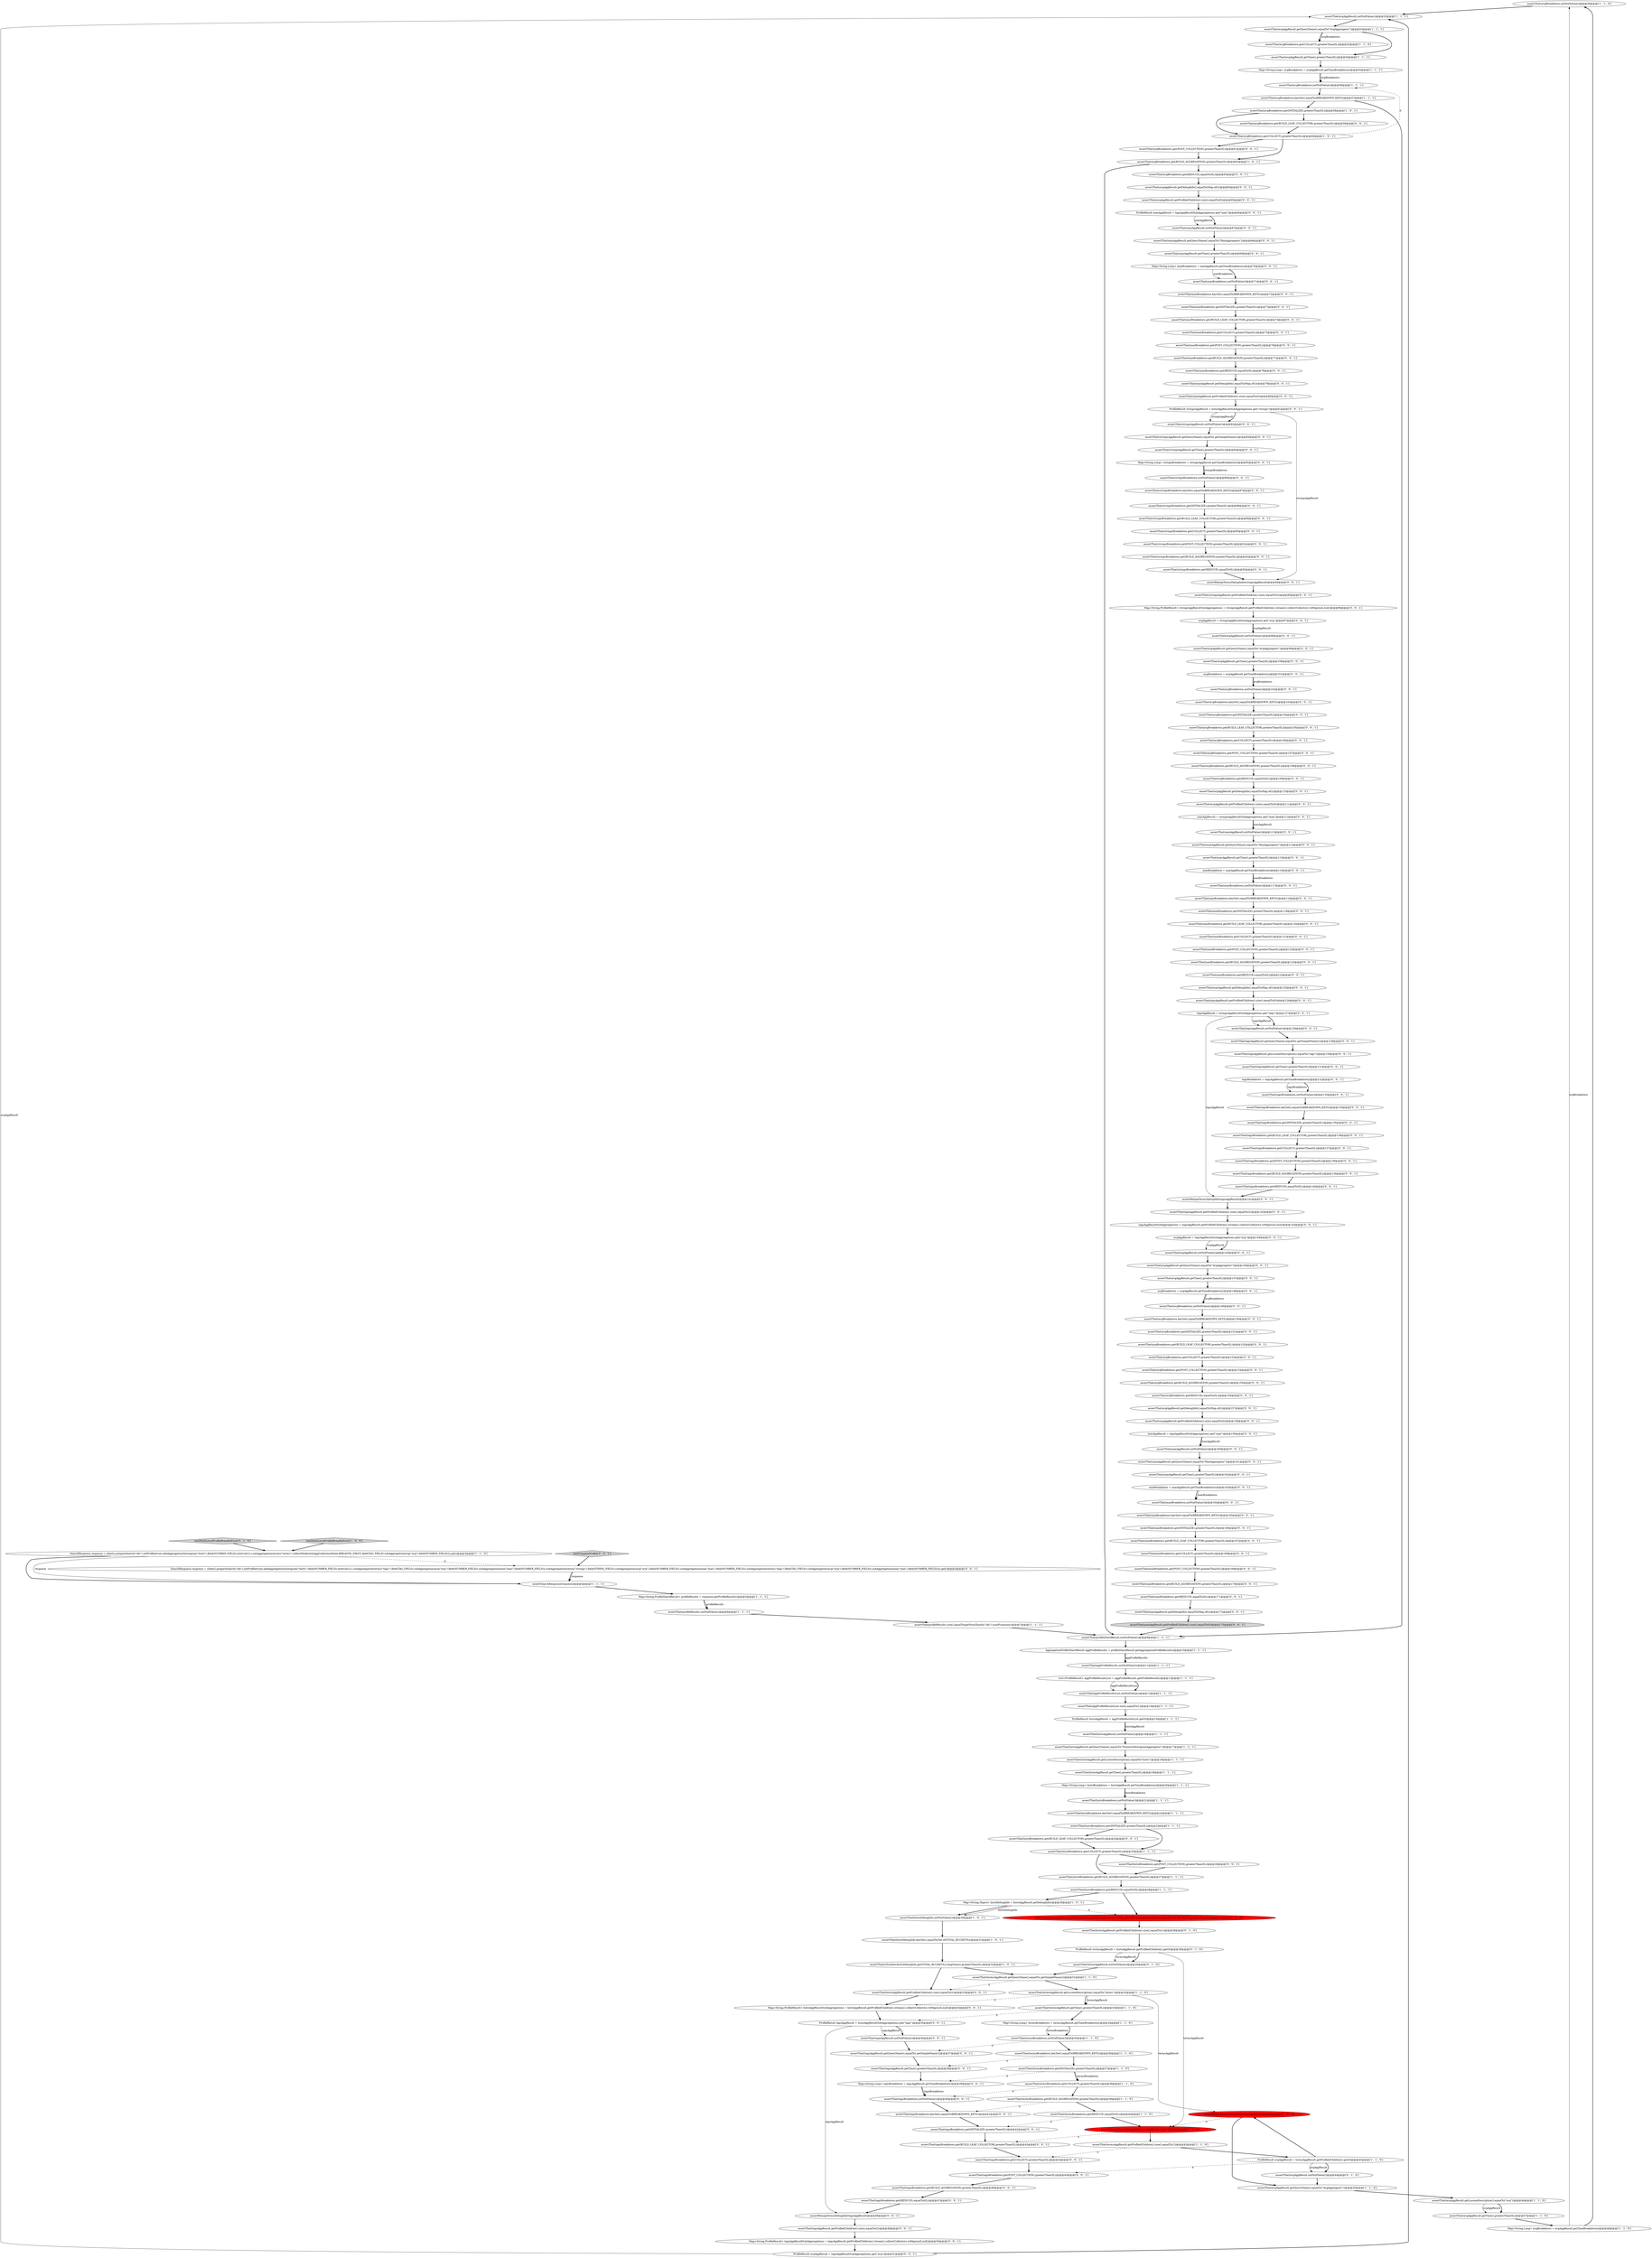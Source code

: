 digraph {
28 [style = filled, label = "assertThat(avgBreakdown,notNullValue())@@@49@@@['1', '1', '0']", fillcolor = white, shape = ellipse image = "AAA0AAABBB1BBB"];
101 [style = filled, label = "assertThat(avgAggResult.getDebugInfo(),equalTo(Map.of()))@@@110@@@['0', '0', '1']", fillcolor = white, shape = ellipse image = "AAA0AAABBB3BBB"];
35 [style = filled, label = "assertThat(histoBreakdown.keySet(),equalTo(BREAKDOWN_KEYS))@@@22@@@['1', '1', '1']", fillcolor = white, shape = ellipse image = "AAA0AAABBB1BBB"];
64 [style = filled, label = "assertThat(maxAggResult.getProfiledChildren().size(),equalTo(0))@@@80@@@['0', '0', '1']", fillcolor = white, shape = ellipse image = "AAA0AAABBB3BBB"];
170 [style = filled, label = "assertThat(maxAggResult,notNullValue())@@@67@@@['0', '0', '1']", fillcolor = white, shape = ellipse image = "AAA0AAABBB3BBB"];
22 [style = filled, label = "assertThat(profileResults.size(),equalTo(getNumShards(\"idx\").numPrimaries))@@@7@@@['1', '1', '1']", fillcolor = white, shape = ellipse image = "AAA0AAABBB1BBB"];
10 [style = filled, label = "assertThat(termsBreakdown.keySet(),equalTo(BREAKDOWN_KEYS))@@@36@@@['1', '1', '0']", fillcolor = white, shape = ellipse image = "AAA0AAABBB1BBB"];
66 [style = filled, label = "assertThat(tagsAggResult.getLuceneDescription(),equalTo(\"tags\"))@@@130@@@['0', '0', '1']", fillcolor = white, shape = ellipse image = "AAA0AAABBB3BBB"];
168 [style = filled, label = "assertThat(tagsBreakdown.get(BUILD_AGGREGATION),greaterThan(0L))@@@46@@@['0', '0', '1']", fillcolor = white, shape = ellipse image = "AAA0AAABBB3BBB"];
147 [style = filled, label = "assertThat(tagsAggResult,notNullValue())@@@128@@@['0', '0', '1']", fillcolor = white, shape = ellipse image = "AAA0AAABBB3BBB"];
13 [style = filled, label = "Map<String,Long> avgBreakdown = avgAggResult.getTimeBreakdown()@@@48@@@['1', '1', '0']", fillcolor = white, shape = ellipse image = "AAA0AAABBB1BBB"];
33 [style = filled, label = "assertThat(avgAggResult.getLuceneDescription(),equalTo(\"avg\"))@@@46@@@['1', '1', '0']", fillcolor = white, shape = ellipse image = "AAA0AAABBB1BBB"];
140 [style = filled, label = "assertThat(maxBreakdown.get(BUILD_LEAF_COLLECTOR),greaterThan(0L))@@@74@@@['0', '0', '1']", fillcolor = white, shape = ellipse image = "AAA0AAABBB3BBB"];
61 [style = filled, label = "assertThat(avgAggResult,notNullValue())@@@44@@@['0', '1', '0']", fillcolor = white, shape = ellipse image = "AAA0AAABBB2BBB"];
142 [style = filled, label = "assertThat(histoAggResult.getProfiledChildren().size(),equalTo(2))@@@33@@@['0', '0', '1']", fillcolor = white, shape = ellipse image = "AAA0AAABBB3BBB"];
198 [style = filled, label = "assertThat(maxBreakdown.get(INITIALIZE),greaterThan(0L))@@@73@@@['0', '0', '1']", fillcolor = white, shape = ellipse image = "AAA0AAABBB3BBB"];
15 [style = filled, label = "assertThat(histoAggResult.getQueryName(),equalTo(\"NumericHistogramAggregator\"))@@@17@@@['1', '1', '1']", fillcolor = white, shape = ellipse image = "AAA0AAABBB1BBB"];
21 [style = filled, label = "assertRemapTermsDebugInfo(termsAggResult)@@@44@@@['1', '0', '0']", fillcolor = red, shape = ellipse image = "AAA1AAABBB1BBB"];
171 [style = filled, label = "Map<String,Long> stringsBreakdown = stringsAggResult.getTimeBreakdown()@@@85@@@['0', '0', '1']", fillcolor = white, shape = ellipse image = "AAA0AAABBB3BBB"];
135 [style = filled, label = "assertThat(avgBreakdown.get(INITIALIZE),greaterThan(0L))@@@104@@@['0', '0', '1']", fillcolor = white, shape = ellipse image = "AAA0AAABBB3BBB"];
146 [style = filled, label = "assertThat(avgAggResult,notNullValue())@@@98@@@['0', '0', '1']", fillcolor = white, shape = ellipse image = "AAA0AAABBB3BBB"];
164 [style = filled, label = "Map<String,Long> tagsBreakdown = tagsAggResult.getTimeBreakdown()@@@39@@@['0', '0', '1']", fillcolor = white, shape = ellipse image = "AAA0AAABBB3BBB"];
1 [style = filled, label = "assertThat(((Number)histoDebugInfo.get(TOTAL_BUCKETS)).longValue(),greaterThan(0L))@@@32@@@['1', '0', '1']", fillcolor = white, shape = ellipse image = "AAA0AAABBB1BBB"];
53 [style = filled, label = "ProfileResult avgAggResult = termsAggResult.getProfiledChildren().get(0)@@@43@@@['1', '1', '0']", fillcolor = white, shape = ellipse image = "AAA0AAABBB1BBB"];
191 [style = filled, label = "assertThat(avgAggResult.getDebugInfo(),equalTo(Map.of()))@@@64@@@['0', '0', '1']", fillcolor = white, shape = ellipse image = "AAA0AAABBB3BBB"];
172 [style = filled, label = "assertThat(histoBreakdown.get(BUILD_LEAF_COLLECTOR),greaterThan(0L))@@@24@@@['0', '0', '1']", fillcolor = white, shape = ellipse image = "AAA0AAABBB3BBB"];
186 [style = filled, label = "assertThat(avgBreakdown.keySet(),equalTo(BREAKDOWN_KEYS))@@@150@@@['0', '0', '1']", fillcolor = white, shape = ellipse image = "AAA0AAABBB3BBB"];
136 [style = filled, label = "avgAggResult = tagsAggResultSubAggregations.get(\"avg\")@@@144@@@['0', '0', '1']", fillcolor = white, shape = ellipse image = "AAA0AAABBB3BBB"];
187 [style = filled, label = "assertThat(maxAggResult.getTime(),greaterThan(0L))@@@115@@@['0', '0', '1']", fillcolor = white, shape = ellipse image = "AAA0AAABBB3BBB"];
77 [style = filled, label = "assertThat(maxBreakdown.keySet(),equalTo(BREAKDOWN_KEYS))@@@118@@@['0', '0', '1']", fillcolor = white, shape = ellipse image = "AAA0AAABBB3BBB"];
58 [style = filled, label = "assertThat(termsAggResult,notNullValue())@@@30@@@['0', '1', '0']", fillcolor = white, shape = ellipse image = "AAA0AAABBB2BBB"];
40 [style = filled, label = "assertRemapTermsDebugInfo(termsAggResult,\"avg\")@@@41@@@['1', '1', '0']", fillcolor = red, shape = ellipse image = "AAA1AAABBB1BBB"];
74 [style = filled, label = "assertThat(tagsBreakdown.get(POST_COLLECTION),greaterThan(0L))@@@45@@@['0', '0', '1']", fillcolor = white, shape = ellipse image = "AAA0AAABBB3BBB"];
42 [style = filled, label = "assertThat(aggProfileResultsList.size(),equalTo(1))@@@14@@@['1', '1', '1']", fillcolor = white, shape = ellipse image = "AAA0AAABBB1BBB"];
87 [style = filled, label = "avgAggResult = stringsAggResultSubAggregations.get(\"avg\")@@@97@@@['0', '0', '1']", fillcolor = white, shape = ellipse image = "AAA0AAABBB3BBB"];
24 [style = filled, label = "assertSearchResponse(response)@@@4@@@['1', '1', '1']", fillcolor = white, shape = ellipse image = "AAA0AAABBB1BBB"];
99 [style = filled, label = "assertThat(maxAggResult.getTime(),greaterThan(0L))@@@69@@@['0', '0', '1']", fillcolor = white, shape = ellipse image = "AAA0AAABBB3BBB"];
49 [style = filled, label = "Map<String,Long> avgBreakdown = avgAggResult.getTimeBreakdown()@@@55@@@['1', '1', '1']", fillcolor = white, shape = ellipse image = "AAA0AAABBB1BBB"];
20 [style = filled, label = "assertThat(histoBreakdown.get(BUILD_AGGREGATION),greaterThan(0L))@@@27@@@['1', '1', '1']", fillcolor = white, shape = ellipse image = "AAA0AAABBB1BBB"];
70 [style = filled, label = "assertThat(maxBreakdown.get(POST_COLLECTION),greaterThan(0L))@@@122@@@['0', '0', '1']", fillcolor = white, shape = ellipse image = "AAA0AAABBB3BBB"];
117 [style = filled, label = "assertThat(maxBreakdown.get(BUILD_LEAF_COLLECTOR),greaterThan(0L))@@@120@@@['0', '0', '1']", fillcolor = white, shape = ellipse image = "AAA0AAABBB3BBB"];
196 [style = filled, label = "assertThat(avgBreakdown.keySet(),equalTo(BREAKDOWN_KEYS))@@@103@@@['0', '0', '1']", fillcolor = white, shape = ellipse image = "AAA0AAABBB3BBB"];
59 [style = filled, label = "ProfileResult termsAggResult = histoAggResult.getProfiledChildren().get(0)@@@29@@@['0', '1', '0']", fillcolor = white, shape = ellipse image = "AAA0AAABBB2BBB"];
114 [style = filled, label = "assertThat(avgAggResult.getProfiledChildren().size(),equalTo(0))@@@158@@@['0', '0', '1']", fillcolor = white, shape = ellipse image = "AAA0AAABBB3BBB"];
188 [style = filled, label = "assertThat(tagsAggResult.getProfiledChildren().size(),equalTo(2))@@@142@@@['0', '0', '1']", fillcolor = white, shape = ellipse image = "AAA0AAABBB3BBB"];
129 [style = filled, label = "assertThat(avgBreakdown.get(BUILD_AGGREGATION),greaterThan(0L))@@@155@@@['0', '0', '1']", fillcolor = white, shape = ellipse image = "AAA0AAABBB3BBB"];
60 [style = filled, label = "assertMap(histoAggResult.getDebugInfo(),matchesMap().entry(TOTAL_BUCKETS,greaterThan(0L)).entry(BUILT_BUCKETS,greaterThan(0)))@@@27@@@['0', '1', '0']", fillcolor = red, shape = ellipse image = "AAA1AAABBB2BBB"];
178 [style = filled, label = "assertThat(tagsBreakdown.get(INITIALIZE),greaterThan(0L))@@@42@@@['0', '0', '1']", fillcolor = white, shape = ellipse image = "AAA0AAABBB3BBB"];
4 [style = filled, label = "assertThat(avgBreakdown.keySet(),equalTo(BREAKDOWN_KEYS))@@@57@@@['1', '1', '1']", fillcolor = white, shape = ellipse image = "AAA0AAABBB1BBB"];
19 [style = filled, label = "assertThat(avgBreakdown.get(BUILD_AGGREGATION),greaterThan(0L))@@@62@@@['1', '0', '1']", fillcolor = white, shape = ellipse image = "AAA0AAABBB1BBB"];
97 [style = filled, label = "assertThat(tagsBreakdown,notNullValue())@@@40@@@['0', '0', '1']", fillcolor = white, shape = ellipse image = "AAA0AAABBB3BBB"];
98 [style = filled, label = "assertThat(maxBreakdown.keySet(),equalTo(BREAKDOWN_KEYS))@@@72@@@['0', '0', '1']", fillcolor = white, shape = ellipse image = "AAA0AAABBB3BBB"];
159 [style = filled, label = "Map<String,ProfileResult> tagsAggResultSubAggregations = tagsAggResult.getProfiledChildren().stream().collect(Collectors.toMap(null,null))@@@50@@@['0', '0', '1']", fillcolor = white, shape = ellipse image = "AAA0AAABBB3BBB"];
36 [style = filled, label = "assertThat(histoAggResult.getTime(),greaterThan(0L))@@@19@@@['1', '1', '1']", fillcolor = white, shape = ellipse image = "AAA0AAABBB1BBB"];
123 [style = filled, label = "assertThat(avgBreakdown.get(REDUCE),equalTo(0L))@@@63@@@['0', '0', '1']", fillcolor = white, shape = ellipse image = "AAA0AAABBB3BBB"];
197 [style = filled, label = "testComplexProfile['0', '0', '1']", fillcolor = lightgray, shape = diamond image = "AAA0AAABBB3BBB"];
169 [style = filled, label = "assertRemapTermsDebugInfo(tagsAggResult)@@@141@@@['0', '0', '1']", fillcolor = white, shape = ellipse image = "AAA0AAABBB3BBB"];
110 [style = filled, label = "Map<String,ProfileResult> stringsAggResultSubAggregations = stringsAggResult.getProfiledChildren().stream().collect(Collectors.toMap(null,null))@@@96@@@['0', '0', '1']", fillcolor = white, shape = ellipse image = "AAA0AAABBB3BBB"];
167 [style = filled, label = "assertThat(tagsBreakdown.get(POST_COLLECTION),greaterThan(0L))@@@138@@@['0', '0', '1']", fillcolor = white, shape = ellipse image = "AAA0AAABBB3BBB"];
153 [style = filled, label = "assertThat(maxAggResult,notNullValue())@@@113@@@['0', '0', '1']", fillcolor = white, shape = ellipse image = "AAA0AAABBB3BBB"];
124 [style = filled, label = "assertThat(avgAggResult,notNullValue())@@@145@@@['0', '0', '1']", fillcolor = white, shape = ellipse image = "AAA0AAABBB3BBB"];
161 [style = filled, label = "maxAggResult = tagsAggResultSubAggregations.get(\"max\")@@@159@@@['0', '0', '1']", fillcolor = white, shape = ellipse image = "AAA0AAABBB3BBB"];
145 [style = filled, label = "assertThat(stringsAggResult.getProfiledChildren().size(),equalTo(3))@@@95@@@['0', '0', '1']", fillcolor = white, shape = ellipse image = "AAA0AAABBB3BBB"];
192 [style = filled, label = "assertThat(tagsBreakdown.get(COLLECT),greaterThan(0L))@@@44@@@['0', '0', '1']", fillcolor = white, shape = ellipse image = "AAA0AAABBB3BBB"];
89 [style = filled, label = "assertThat(maxBreakdown.keySet(),equalTo(BREAKDOWN_KEYS))@@@165@@@['0', '0', '1']", fillcolor = white, shape = ellipse image = "AAA0AAABBB3BBB"];
85 [style = filled, label = "assertRemapTermsDebugInfo(tagsAggResult)@@@48@@@['0', '0', '1']", fillcolor = white, shape = ellipse image = "AAA0AAABBB3BBB"];
48 [style = filled, label = "assertThat(avgBreakdown.get(INITIALIZE),greaterThan(0L))@@@58@@@['1', '0', '1']", fillcolor = white, shape = ellipse image = "AAA0AAABBB1BBB"];
96 [style = filled, label = "tagsAggResultSubAggregations = tagsAggResult.getProfiledChildren().stream().collect(Collectors.toMap(null,null))@@@143@@@['0', '0', '1']", fillcolor = white, shape = ellipse image = "AAA0AAABBB3BBB"];
104 [style = filled, label = "assertThat(tagsAggResult.getTime(),greaterThan(0L))@@@131@@@['0', '0', '1']", fillcolor = white, shape = ellipse image = "AAA0AAABBB3BBB"];
120 [style = filled, label = "maxBreakdown = maxAggResult.getTimeBreakdown()@@@163@@@['0', '0', '1']", fillcolor = white, shape = ellipse image = "AAA0AAABBB3BBB"];
156 [style = filled, label = "assertThat(avgAggResult.getDebugInfo(),equalTo(Map.of()))@@@157@@@['0', '0', '1']", fillcolor = white, shape = ellipse image = "AAA0AAABBB3BBB"];
54 [style = filled, label = "assertThat(termsAggResult.getProfiledChildren().size(),equalTo(1))@@@42@@@['1', '1', '0']", fillcolor = white, shape = ellipse image = "AAA0AAABBB1BBB"];
148 [style = filled, label = "assertThat(maxBreakdown,notNullValue())@@@71@@@['0', '0', '1']", fillcolor = white, shape = ellipse image = "AAA0AAABBB3BBB"];
44 [style = filled, label = "ProfileResult histoAggResult = aggProfileResultsList.get(0)@@@15@@@['1', '1', '1']", fillcolor = white, shape = ellipse image = "AAA0AAABBB1BBB"];
39 [style = filled, label = "assertThat(avgBreakdown.get(COLLECT),greaterThan(0L))@@@60@@@['1', '0', '1']", fillcolor = white, shape = ellipse image = "AAA0AAABBB1BBB"];
31 [style = filled, label = "assertThat(histoBreakdown.get(COLLECT),greaterThan(0L))@@@25@@@['1', '1', '1']", fillcolor = white, shape = ellipse image = "AAA0AAABBB1BBB"];
7 [style = filled, label = "assertThat(histoAggResult.getLuceneDescription(),equalTo(\"histo\"))@@@18@@@['1', '1', '1']", fillcolor = white, shape = ellipse image = "AAA0AAABBB1BBB"];
14 [style = filled, label = "AggregationProfileShardResult aggProfileResults = profileShardResult.getAggregationProfileResults()@@@10@@@['1', '1', '1']", fillcolor = white, shape = ellipse image = "AAA0AAABBB1BBB"];
76 [style = filled, label = "SearchResponse response = client().prepareSearch(\"idx\").setProfile(true).addAggregation(histogram(\"histo\").field(NUMBER_FIELD).interval(1L).subAggregation(terms(\"tags\").field(TAG_FIELD).subAggregation(avg(\"avg\").field(NUMBER_FIELD)).subAggregation(max(\"max\").field(NUMBER_FIELD))).subAggregation(terms(\"strings\").field(STRING_FIELD).subAggregation(avg(\"avg\").field(NUMBER_FIELD)).subAggregation(max(\"max\").field(NUMBER_FIELD)).subAggregation(terms(\"tags\").field(TAG_FIELD).subAggregation(avg(\"avg\").field(NUMBER_FIELD)).subAggregation(max(\"max\").field(NUMBER_FIELD))))).get()@@@3@@@['0', '0', '1']", fillcolor = white, shape = ellipse image = "AAA0AAABBB3BBB"];
9 [style = filled, label = "assertThat(histoBreakdown.get(REDUCE),equalTo(0L))@@@28@@@['1', '1', '1']", fillcolor = white, shape = ellipse image = "AAA0AAABBB1BBB"];
181 [style = filled, label = "assertThat(maxAggResult.getDebugInfo(),equalTo(Map.of()))@@@125@@@['0', '0', '1']", fillcolor = white, shape = ellipse image = "AAA0AAABBB3BBB"];
160 [style = filled, label = "assertThat(avgAggResult.getQueryName(),equalTo(\"AvgAggregator\"))@@@99@@@['0', '0', '1']", fillcolor = white, shape = ellipse image = "AAA0AAABBB3BBB"];
112 [style = filled, label = "assertThat(tagsBreakdown.get(BUILD_AGGREGATION),greaterThan(0L))@@@139@@@['0', '0', '1']", fillcolor = white, shape = ellipse image = "AAA0AAABBB3BBB"];
130 [style = filled, label = "assertThat(maxBreakdown.get(POST_COLLECTION),greaterThan(0L))@@@169@@@['0', '0', '1']", fillcolor = white, shape = ellipse image = "AAA0AAABBB3BBB"];
100 [style = filled, label = "assertThat(avgBreakdown.get(BUILD_LEAF_COLLECTOR),greaterThan(0L))@@@59@@@['0', '0', '1']", fillcolor = white, shape = ellipse image = "AAA0AAABBB3BBB"];
122 [style = filled, label = "assertThat(maxAggResult.getProfiledChildren().size(),equalTo(0))@@@173@@@['0', '0', '1']", fillcolor = lightgray, shape = ellipse image = "AAA0AAABBB3BBB"];
183 [style = filled, label = "assertThat(avgAggResult.getProfiledChildren().size(),equalTo(0))@@@65@@@['0', '0', '1']", fillcolor = white, shape = ellipse image = "AAA0AAABBB3BBB"];
2 [style = filled, label = "assertThat(termsAggResult.getTime(),greaterThan(0L))@@@33@@@['1', '1', '0']", fillcolor = white, shape = ellipse image = "AAA0AAABBB1BBB"];
46 [style = filled, label = "assertThat(termsBreakdown.get(COLLECT),greaterThan(0L))@@@38@@@['1', '1', '0']", fillcolor = white, shape = ellipse image = "AAA0AAABBB1BBB"];
69 [style = filled, label = "assertThat(stringsBreakdown.keySet(),equalTo(BREAKDOWN_KEYS))@@@87@@@['0', '0', '1']", fillcolor = white, shape = ellipse image = "AAA0AAABBB3BBB"];
17 [style = filled, label = "assertThat(termsAggResult.getLuceneDescription(),equalTo(\"terms\"))@@@32@@@['1', '1', '0']", fillcolor = white, shape = ellipse image = "AAA0AAABBB1BBB"];
141 [style = filled, label = "assertThat(avgAggResult.getProfiledChildren().size(),equalTo(0))@@@111@@@['0', '0', '1']", fillcolor = white, shape = ellipse image = "AAA0AAABBB3BBB"];
37 [style = filled, label = "assertThat(aggProfileResultsList,notNullValue())@@@13@@@['1', '1', '1']", fillcolor = white, shape = ellipse image = "AAA0AAABBB1BBB"];
50 [style = filled, label = "assertThat(termsBreakdown.get(BUILD_AGGREGATION),greaterThan(0L))@@@39@@@['1', '1', '0']", fillcolor = white, shape = ellipse image = "AAA0AAABBB1BBB"];
166 [style = filled, label = "assertThat(avgBreakdown.get(REDUCE),equalTo(0L))@@@109@@@['0', '0', '1']", fillcolor = white, shape = ellipse image = "AAA0AAABBB3BBB"];
45 [style = filled, label = "SearchResponse response = client().prepareSearch(\"idx\").setProfile(true).addAggregation(histogram(\"histo\").field(NUMBER_FIELD).interval(1L).subAggregation(terms(\"terms\").collectMode(SubAggCollectionMode.BREADTH_FIRST).field(TAG_FIELD).subAggregation(avg(\"avg\").field(NUMBER_FIELD)))).get()@@@3@@@['1', '1', '0']", fillcolor = white, shape = ellipse image = "AAA0AAABBB1BBB"];
113 [style = filled, label = "assertThat(avgBreakdown.get(BUILD_AGGREGATION),greaterThan(0L))@@@108@@@['0', '0', '1']", fillcolor = white, shape = ellipse image = "AAA0AAABBB3BBB"];
185 [style = filled, label = "ProfileResult stringsAggResult = histoAggResultSubAggregations.get(\"strings\")@@@81@@@['0', '0', '1']", fillcolor = white, shape = ellipse image = "AAA0AAABBB3BBB"];
127 [style = filled, label = "assertThat(maxBreakdown.get(INITIALIZE),greaterThan(0L))@@@166@@@['0', '0', '1']", fillcolor = white, shape = ellipse image = "AAA0AAABBB3BBB"];
25 [style = filled, label = "assertThat(avgBreakdown.get(COLLECT),greaterThan(0L))@@@52@@@['1', '1', '0']", fillcolor = white, shape = ellipse image = "AAA0AAABBB1BBB"];
111 [style = filled, label = "assertThat(maxAggResult.getQueryName(),equalTo(\"MaxAggregator\"))@@@68@@@['0', '0', '1']", fillcolor = white, shape = ellipse image = "AAA0AAABBB3BBB"];
149 [style = filled, label = "assertThat(avgBreakdown.get(INITIALIZE),greaterThan(0L))@@@151@@@['0', '0', '1']", fillcolor = white, shape = ellipse image = "AAA0AAABBB3BBB"];
47 [style = filled, label = "assertThat(avgAggResult.getQueryName(),equalTo(\"AvgAggregator\"))@@@45@@@['1', '1', '0']", fillcolor = white, shape = ellipse image = "AAA0AAABBB1BBB"];
78 [style = filled, label = "assertThat(tagsBreakdown.get(COLLECT),greaterThan(0L))@@@137@@@['0', '0', '1']", fillcolor = white, shape = ellipse image = "AAA0AAABBB3BBB"];
26 [style = filled, label = "Map<String,Long> termsBreakdown = termsAggResult.getTimeBreakdown()@@@34@@@['1', '1', '0']", fillcolor = white, shape = ellipse image = "AAA0AAABBB1BBB"];
55 [style = filled, label = "Map<String,ProfileShardResult> profileResults = response.getProfileResults()@@@5@@@['1', '1', '1']", fillcolor = white, shape = ellipse image = "AAA0AAABBB1BBB"];
51 [style = filled, label = "List<ProfileResult> aggProfileResultsList = aggProfileResults.getProfileResults()@@@12@@@['1', '1', '1']", fillcolor = white, shape = ellipse image = "AAA0AAABBB1BBB"];
158 [style = filled, label = "assertThat(maxBreakdown,notNullValue())@@@164@@@['0', '0', '1']", fillcolor = white, shape = ellipse image = "AAA0AAABBB3BBB"];
177 [style = filled, label = "assertThat(stringsBreakdown.get(BUILD_AGGREGATION),greaterThan(0L))@@@92@@@['0', '0', '1']", fillcolor = white, shape = ellipse image = "AAA0AAABBB3BBB"];
73 [style = filled, label = "assertThat(maxAggResult.getDebugInfo(),equalTo(Map.of()))@@@79@@@['0', '0', '1']", fillcolor = white, shape = ellipse image = "AAA0AAABBB3BBB"];
38 [style = filled, label = "assertThat(avgAggResult,notNullValue())@@@52@@@['1', '1', '1']", fillcolor = white, shape = ellipse image = "AAA0AAABBB1BBB"];
190 [style = filled, label = "assertThat(avgBreakdown.get(POST_COLLECTION),greaterThan(0L))@@@61@@@['0', '0', '1']", fillcolor = white, shape = ellipse image = "AAA0AAABBB3BBB"];
8 [style = filled, label = "testMultiLevelProfileBreadthFirst['1', '0', '0']", fillcolor = lightgray, shape = diamond image = "AAA0AAABBB1BBB"];
102 [style = filled, label = "assertThat(stringsAggResult.getTime(),greaterThan(0L))@@@84@@@['0', '0', '1']", fillcolor = white, shape = ellipse image = "AAA0AAABBB3BBB"];
90 [style = filled, label = "assertThat(tagsBreakdown.get(REDUCE),equalTo(0L))@@@140@@@['0', '0', '1']", fillcolor = white, shape = ellipse image = "AAA0AAABBB3BBB"];
116 [style = filled, label = "assertThat(histoBreakdown.get(POST_COLLECTION),greaterThan(0L))@@@26@@@['0', '0', '1']", fillcolor = white, shape = ellipse image = "AAA0AAABBB3BBB"];
105 [style = filled, label = "assertThat(tagsBreakdown.keySet(),equalTo(BREAKDOWN_KEYS))@@@134@@@['0', '0', '1']", fillcolor = white, shape = ellipse image = "AAA0AAABBB3BBB"];
57 [style = filled, label = "testMultiLevelProfileBreadthFirst['0', '1', '0']", fillcolor = lightgray, shape = diamond image = "AAA0AAABBB2BBB"];
173 [style = filled, label = "assertThat(tagsBreakdown,notNullValue())@@@133@@@['0', '0', '1']", fillcolor = white, shape = ellipse image = "AAA0AAABBB3BBB"];
180 [style = filled, label = "assertThat(tagsAggResult.getQueryName(),equalTo(.getSimpleName()))@@@37@@@['0', '0', '1']", fillcolor = white, shape = ellipse image = "AAA0AAABBB3BBB"];
143 [style = filled, label = "assertThat(stringsBreakdown.get(INITIALIZE),greaterThan(0L))@@@88@@@['0', '0', '1']", fillcolor = white, shape = ellipse image = "AAA0AAABBB3BBB"];
108 [style = filled, label = "assertThat(avgBreakdown.get(POST_COLLECTION),greaterThan(0L))@@@154@@@['0', '0', '1']", fillcolor = white, shape = ellipse image = "AAA0AAABBB3BBB"];
126 [style = filled, label = "ProfileResult tagsAggResult = histoAggResultSubAggregations.get(\"tags\")@@@35@@@['0', '0', '1']", fillcolor = white, shape = ellipse image = "AAA0AAABBB3BBB"];
163 [style = filled, label = "assertThat(tagsAggResult.getProfiledChildren().size(),equalTo(2))@@@49@@@['0', '0', '1']", fillcolor = white, shape = ellipse image = "AAA0AAABBB3BBB"];
155 [style = filled, label = "maxAggResult = stringsAggResultSubAggregations.get(\"max\")@@@112@@@['0', '0', '1']", fillcolor = white, shape = ellipse image = "AAA0AAABBB3BBB"];
93 [style = filled, label = "assertThat(stringsBreakdown.get(REDUCE),equalTo(0L))@@@93@@@['0', '0', '1']", fillcolor = white, shape = ellipse image = "AAA0AAABBB3BBB"];
5 [style = filled, label = "assertThat(avgAggResult.getTime(),greaterThan(0L))@@@47@@@['1', '1', '0']", fillcolor = white, shape = ellipse image = "AAA0AAABBB1BBB"];
133 [style = filled, label = "assertThat(tagsBreakdown.get(BUILD_LEAF_COLLECTOR),greaterThan(0L))@@@136@@@['0', '0', '1']", fillcolor = white, shape = ellipse image = "AAA0AAABBB3BBB"];
150 [style = filled, label = "assertThat(tagsBreakdown.keySet(),equalTo(BREAKDOWN_KEYS))@@@41@@@['0', '0', '1']", fillcolor = white, shape = ellipse image = "AAA0AAABBB3BBB"];
68 [style = filled, label = "assertThat(avgBreakdown.get(REDUCE),equalTo(0L))@@@156@@@['0', '0', '1']", fillcolor = white, shape = ellipse image = "AAA0AAABBB3BBB"];
137 [style = filled, label = "assertThat(maxBreakdown.get(POST_COLLECTION),greaterThan(0L))@@@76@@@['0', '0', '1']", fillcolor = white, shape = ellipse image = "AAA0AAABBB3BBB"];
27 [style = filled, label = "assertThat(histoBreakdown,notNullValue())@@@21@@@['1', '1', '1']", fillcolor = white, shape = ellipse image = "AAA0AAABBB1BBB"];
23 [style = filled, label = "assertThat(termsBreakdown.get(INITIALIZE),greaterThan(0L))@@@37@@@['1', '1', '0']", fillcolor = white, shape = ellipse image = "AAA0AAABBB1BBB"];
176 [style = filled, label = "assertThat(tagsAggResult.getTime(),greaterThan(0L))@@@38@@@['0', '0', '1']", fillcolor = white, shape = ellipse image = "AAA0AAABBB3BBB"];
138 [style = filled, label = "assertThat(maxBreakdown.get(BUILD_AGGREGATION),greaterThan(0L))@@@77@@@['0', '0', '1']", fillcolor = white, shape = ellipse image = "AAA0AAABBB3BBB"];
65 [style = filled, label = "assertThat(avgBreakdown.get(POST_COLLECTION),greaterThan(0L))@@@107@@@['0', '0', '1']", fillcolor = white, shape = ellipse image = "AAA0AAABBB3BBB"];
193 [style = filled, label = "assertThat(maxBreakdown.get(COLLECT),greaterThan(0L))@@@75@@@['0', '0', '1']", fillcolor = white, shape = ellipse image = "AAA0AAABBB3BBB"];
6 [style = filled, label = "assertThat(avgAggResult.getTime(),greaterThan(0L))@@@54@@@['1', '1', '1']", fillcolor = white, shape = ellipse image = "AAA0AAABBB1BBB"];
75 [style = filled, label = "assertThat(maxAggResult.getDebugInfo(),equalTo(Map.of()))@@@172@@@['0', '0', '1']", fillcolor = white, shape = ellipse image = "AAA0AAABBB3BBB"];
103 [style = filled, label = "assertThat(avgBreakdown.get(COLLECT),greaterThan(0L))@@@106@@@['0', '0', '1']", fillcolor = white, shape = ellipse image = "AAA0AAABBB3BBB"];
3 [style = filled, label = "assertThat(aggProfileResults,notNullValue())@@@11@@@['1', '1', '1']", fillcolor = white, shape = ellipse image = "AAA0AAABBB1BBB"];
152 [style = filled, label = "assertThat(maxBreakdown.get(COLLECT),greaterThan(0L))@@@168@@@['0', '0', '1']", fillcolor = white, shape = ellipse image = "AAA0AAABBB3BBB"];
182 [style = filled, label = "assertThat(stringsAggResult.getQueryName(),equalTo(.getSimpleName()))@@@83@@@['0', '0', '1']", fillcolor = white, shape = ellipse image = "AAA0AAABBB3BBB"];
91 [style = filled, label = "assertThat(tagsAggResult,notNullValue())@@@36@@@['0', '0', '1']", fillcolor = white, shape = ellipse image = "AAA0AAABBB3BBB"];
194 [style = filled, label = "assertThat(tagsAggResult.getQueryName(),equalTo(.getSimpleName()))@@@129@@@['0', '0', '1']", fillcolor = white, shape = ellipse image = "AAA0AAABBB3BBB"];
34 [style = filled, label = "assertThat(histoAggResult,notNullValue())@@@16@@@['1', '1', '1']", fillcolor = white, shape = ellipse image = "AAA0AAABBB1BBB"];
151 [style = filled, label = "assertThat(maxBreakdown,notNullValue())@@@117@@@['0', '0', '1']", fillcolor = white, shape = ellipse image = "AAA0AAABBB3BBB"];
52 [style = filled, label = "assertThat(histoBreakdown.get(INITIALIZE),greaterThan(0L))@@@23@@@['1', '1', '1']", fillcolor = white, shape = ellipse image = "AAA0AAABBB1BBB"];
79 [style = filled, label = "assertThat(avgAggResult.getTime(),greaterThan(0L))@@@147@@@['0', '0', '1']", fillcolor = white, shape = ellipse image = "AAA0AAABBB3BBB"];
131 [style = filled, label = "assertThat(tagsBreakdown.get(REDUCE),equalTo(0L))@@@47@@@['0', '0', '1']", fillcolor = white, shape = ellipse image = "AAA0AAABBB3BBB"];
30 [style = filled, label = "assertThat(profileResults,notNullValue())@@@6@@@['1', '1', '1']", fillcolor = white, shape = ellipse image = "AAA0AAABBB1BBB"];
62 [style = filled, label = "assertThat(histoAggResult.getProfiledChildren().size(),equalTo(1))@@@28@@@['0', '1', '0']", fillcolor = white, shape = ellipse image = "AAA0AAABBB2BBB"];
128 [style = filled, label = "assertThat(avgBreakdown,notNullValue())@@@102@@@['0', '0', '1']", fillcolor = white, shape = ellipse image = "AAA0AAABBB3BBB"];
165 [style = filled, label = "avgBreakdown = avgAggResult.getTimeBreakdown()@@@101@@@['0', '0', '1']", fillcolor = white, shape = ellipse image = "AAA0AAABBB3BBB"];
118 [style = filled, label = "assertThat(maxBreakdown.get(COLLECT),greaterThan(0L))@@@121@@@['0', '0', '1']", fillcolor = white, shape = ellipse image = "AAA0AAABBB3BBB"];
109 [style = filled, label = "assertThat(maxBreakdown.get(REDUCE),equalTo(0L))@@@78@@@['0', '0', '1']", fillcolor = white, shape = ellipse image = "AAA0AAABBB3BBB"];
157 [style = filled, label = "assertThat(maxAggResult.getQueryName(),equalTo(\"MaxAggregator\"))@@@161@@@['0', '0', '1']", fillcolor = white, shape = ellipse image = "AAA0AAABBB3BBB"];
86 [style = filled, label = "assertThat(maxBreakdown.get(REDUCE),equalTo(0L))@@@171@@@['0', '0', '1']", fillcolor = white, shape = ellipse image = "AAA0AAABBB3BBB"];
106 [style = filled, label = "assertThat(stringsBreakdown,notNullValue())@@@86@@@['0', '0', '1']", fillcolor = white, shape = ellipse image = "AAA0AAABBB3BBB"];
41 [style = filled, label = "assertThat(profileShardResult,notNullValue())@@@9@@@['1', '1', '1']", fillcolor = white, shape = ellipse image = "AAA0AAABBB1BBB"];
16 [style = filled, label = "Map<String,Object> histoDebugInfo = histoAggResult.getDebugInfo()@@@29@@@['1', '0', '1']", fillcolor = white, shape = ellipse image = "AAA0AAABBB1BBB"];
67 [style = filled, label = "assertThat(maxBreakdown.get(BUILD_AGGREGATION),greaterThan(0L))@@@170@@@['0', '0', '1']", fillcolor = white, shape = ellipse image = "AAA0AAABBB3BBB"];
71 [style = filled, label = "assertRemapTermsDebugInfo(stringsAggResult)@@@94@@@['0', '0', '1']", fillcolor = white, shape = ellipse image = "AAA0AAABBB3BBB"];
88 [style = filled, label = "assertThat(avgAggResult.getTime(),greaterThan(0L))@@@100@@@['0', '0', '1']", fillcolor = white, shape = ellipse image = "AAA0AAABBB3BBB"];
144 [style = filled, label = "assertThat(stringsBreakdown.get(COLLECT),greaterThan(0L))@@@90@@@['0', '0', '1']", fillcolor = white, shape = ellipse image = "AAA0AAABBB3BBB"];
32 [style = filled, label = "assertThat(histoDebugInfo,notNullValue())@@@30@@@['1', '0', '1']", fillcolor = white, shape = ellipse image = "AAA0AAABBB1BBB"];
175 [style = filled, label = "assertThat(stringsBreakdown.get(BUILD_LEAF_COLLECTOR),greaterThan(0L))@@@89@@@['0', '0', '1']", fillcolor = white, shape = ellipse image = "AAA0AAABBB3BBB"];
63 [style = filled, label = "tagsBreakdown = tagsAggResult.getTimeBreakdown()@@@132@@@['0', '0', '1']", fillcolor = white, shape = ellipse image = "AAA0AAABBB3BBB"];
81 [style = filled, label = "assertThat(tagsBreakdown.get(INITIALIZE),greaterThan(0L))@@@135@@@['0', '0', '1']", fillcolor = white, shape = ellipse image = "AAA0AAABBB3BBB"];
84 [style = filled, label = "assertThat(avgBreakdown.get(BUILD_LEAF_COLLECTOR),greaterThan(0L))@@@105@@@['0', '0', '1']", fillcolor = white, shape = ellipse image = "AAA0AAABBB3BBB"];
92 [style = filled, label = "maxBreakdown = maxAggResult.getTimeBreakdown()@@@116@@@['0', '0', '1']", fillcolor = white, shape = ellipse image = "AAA0AAABBB3BBB"];
94 [style = filled, label = "ProfileResult avgAggResult = tagsAggResultSubAggregations.get(\"avg\")@@@51@@@['0', '0', '1']", fillcolor = white, shape = ellipse image = "AAA0AAABBB3BBB"];
154 [style = filled, label = "assertThat(avgBreakdown.get(BUILD_LEAF_COLLECTOR),greaterThan(0L))@@@152@@@['0', '0', '1']", fillcolor = white, shape = ellipse image = "AAA0AAABBB3BBB"];
195 [style = filled, label = "assertThat(maxBreakdown.get(REDUCE),equalTo(0L))@@@124@@@['0', '0', '1']", fillcolor = white, shape = ellipse image = "AAA0AAABBB3BBB"];
80 [style = filled, label = "Map<String,ProfileResult> histoAggResultSubAggregations = histoAggResult.getProfiledChildren().stream().collect(Collectors.toMap(null,null))@@@34@@@['0', '0', '1']", fillcolor = white, shape = ellipse image = "AAA0AAABBB3BBB"];
115 [style = filled, label = "assertThat(maxBreakdown.get(BUILD_AGGREGATION),greaterThan(0L))@@@123@@@['0', '0', '1']", fillcolor = white, shape = ellipse image = "AAA0AAABBB3BBB"];
162 [style = filled, label = "assertThat(maxBreakdown.get(INITIALIZE),greaterThan(0L))@@@119@@@['0', '0', '1']", fillcolor = white, shape = ellipse image = "AAA0AAABBB3BBB"];
0 [style = filled, label = "assertThat(histoDebugInfo.keySet(),equalTo(Set.of(TOTAL_BUCKETS)))@@@31@@@['1', '0', '1']", fillcolor = white, shape = ellipse image = "AAA0AAABBB1BBB"];
82 [style = filled, label = "ProfileResult maxAggResult = tagsAggResultSubAggregations.get(\"max\")@@@66@@@['0', '0', '1']", fillcolor = white, shape = ellipse image = "AAA0AAABBB3BBB"];
107 [style = filled, label = "assertThat(avgAggResult.getQueryName(),equalTo(\"AvgAggregator\"))@@@146@@@['0', '0', '1']", fillcolor = white, shape = ellipse image = "AAA0AAABBB3BBB"];
12 [style = filled, label = "assertThat(avgBreakdown,notNullValue())@@@56@@@['1', '1', '1']", fillcolor = white, shape = ellipse image = "AAA0AAABBB1BBB"];
11 [style = filled, label = "assertThat(termsAggResult.getQueryName(),equalTo(.getSimpleName()))@@@31@@@['1', '1', '0']", fillcolor = white, shape = ellipse image = "AAA0AAABBB1BBB"];
174 [style = filled, label = "assertThat(maxAggResult,notNullValue())@@@160@@@['0', '0', '1']", fillcolor = white, shape = ellipse image = "AAA0AAABBB3BBB"];
95 [style = filled, label = "assertThat(maxAggResult.getQueryName(),equalTo(\"MaxAggregator\"))@@@114@@@['0', '0', '1']", fillcolor = white, shape = ellipse image = "AAA0AAABBB3BBB"];
179 [style = filled, label = "Map<String,Long> maxBreakdown = maxAggResult.getTimeBreakdown()@@@70@@@['0', '0', '1']", fillcolor = white, shape = ellipse image = "AAA0AAABBB3BBB"];
119 [style = filled, label = "assertThat(stringsBreakdown.get(POST_COLLECTION),greaterThan(0L))@@@91@@@['0', '0', '1']", fillcolor = white, shape = ellipse image = "AAA0AAABBB3BBB"];
132 [style = filled, label = "assertThat(stringsAggResult,notNullValue())@@@82@@@['0', '0', '1']", fillcolor = white, shape = ellipse image = "AAA0AAABBB3BBB"];
83 [style = filled, label = "assertThat(maxBreakdown.get(BUILD_LEAF_COLLECTOR),greaterThan(0L))@@@167@@@['0', '0', '1']", fillcolor = white, shape = ellipse image = "AAA0AAABBB3BBB"];
121 [style = filled, label = "assertThat(maxAggResult.getProfiledChildren().size(),equalTo(0))@@@126@@@['0', '0', '1']", fillcolor = white, shape = ellipse image = "AAA0AAABBB3BBB"];
29 [style = filled, label = "Map<String,Long> histoBreakdown = histoAggResult.getTimeBreakdown()@@@20@@@['1', '1', '1']", fillcolor = white, shape = ellipse image = "AAA0AAABBB1BBB"];
43 [style = filled, label = "assertThat(termsBreakdown.get(REDUCE),equalTo(0L))@@@40@@@['1', '1', '0']", fillcolor = white, shape = ellipse image = "AAA0AAABBB1BBB"];
56 [style = filled, label = "assertThat(termsBreakdown,notNullValue())@@@35@@@['1', '1', '0']", fillcolor = white, shape = ellipse image = "AAA0AAABBB1BBB"];
184 [style = filled, label = "assertThat(avgBreakdown.get(COLLECT),greaterThan(0L))@@@153@@@['0', '0', '1']", fillcolor = white, shape = ellipse image = "AAA0AAABBB3BBB"];
125 [style = filled, label = "assertThat(avgBreakdown,notNullValue())@@@149@@@['0', '0', '1']", fillcolor = white, shape = ellipse image = "AAA0AAABBB3BBB"];
189 [style = filled, label = "assertThat(maxAggResult.getTime(),greaterThan(0L))@@@162@@@['0', '0', '1']", fillcolor = white, shape = ellipse image = "AAA0AAABBB3BBB"];
139 [style = filled, label = "tagsAggResult = stringsAggResultSubAggregations.get(\"tags\")@@@127@@@['0', '0', '1']", fillcolor = white, shape = ellipse image = "AAA0AAABBB3BBB"];
134 [style = filled, label = "avgBreakdown = avgAggResult.getTimeBreakdown()@@@148@@@['0', '0', '1']", fillcolor = white, shape = ellipse image = "AAA0AAABBB3BBB"];
18 [style = filled, label = "assertThat(avgAggResult.getQueryName(),equalTo(\"AvgAggregator\"))@@@53@@@['1', '1', '1']", fillcolor = white, shape = ellipse image = "AAA0AAABBB1BBB"];
72 [style = filled, label = "assertThat(tagsBreakdown.get(BUILD_LEAF_COLLECTOR),greaterThan(0L))@@@43@@@['0', '0', '1']", fillcolor = white, shape = ellipse image = "AAA0AAABBB3BBB"];
67->86 [style = bold, label=""];
14->3 [style = bold, label=""];
126->91 [style = solid, label="tagsAggResult"];
143->175 [style = bold, label=""];
39->19 [style = bold, label=""];
185->132 [style = solid, label="stringsAggResult"];
14->3 [style = solid, label="aggProfileResults"];
2->26 [style = bold, label=""];
69->143 [style = bold, label=""];
11->142 [style = dashed, label="0"];
96->136 [style = bold, label=""];
46->97 [style = dashed, label="0"];
192->74 [style = bold, label=""];
20->9 [style = bold, label=""];
198->140 [style = bold, label=""];
36->29 [style = bold, label=""];
53->21 [style = bold, label=""];
32->0 [style = bold, label=""];
161->174 [style = solid, label="maxAggResult"];
28->38 [style = bold, label=""];
153->95 [style = bold, label=""];
162->117 [style = bold, label=""];
176->164 [style = bold, label=""];
34->15 [style = bold, label=""];
90->169 [style = bold, label=""];
86->75 [style = bold, label=""];
51->37 [style = solid, label="aggProfileResultsList"];
105->81 [style = bold, label=""];
109->73 [style = bold, label=""];
9->60 [style = bold, label=""];
59->58 [style = bold, label=""];
25->6 [style = bold, label=""];
47->33 [style = bold, label=""];
84->103 [style = bold, label=""];
173->105 [style = bold, label=""];
26->56 [style = bold, label=""];
45->24 [style = bold, label=""];
9->16 [style = bold, label=""];
48->39 [style = bold, label=""];
114->161 [style = bold, label=""];
151->77 [style = bold, label=""];
127->83 [style = bold, label=""];
126->85 [style = solid, label="tagsAggResult"];
155->153 [style = solid, label="maxAggResult"];
43->40 [style = bold, label=""];
188->96 [style = bold, label=""];
108->129 [style = bold, label=""];
17->80 [style = dashed, label="0"];
26->56 [style = solid, label="termsBreakdown"];
164->97 [style = solid, label="tagsBreakdown"];
42->44 [style = bold, label=""];
79->134 [style = bold, label=""];
75->122 [style = bold, label=""];
184->108 [style = bold, label=""];
59->40 [style = solid, label="termsAggResult"];
39->190 [style = bold, label=""];
17->21 [style = solid, label="termsAggResult"];
134->125 [style = solid, label="avgBreakdown"];
59->58 [style = solid, label="termsAggResult"];
156->114 [style = bold, label=""];
95->187 [style = bold, label=""];
157->189 [style = bold, label=""];
77->162 [style = bold, label=""];
45->24 [style = solid, label="response"];
197->76 [style = bold, label=""];
54->53 [style = bold, label=""];
87->146 [style = solid, label="avgAggResult"];
107->79 [style = bold, label=""];
48->100 [style = bold, label=""];
46->50 [style = bold, label=""];
31->20 [style = bold, label=""];
10->176 [style = dashed, label="0"];
185->132 [style = bold, label=""];
193->137 [style = bold, label=""];
191->183 [style = bold, label=""];
50->150 [style = dashed, label="0"];
131->85 [style = bold, label=""];
58->11 [style = bold, label=""];
98->198 [style = bold, label=""];
120->158 [style = solid, label="maxBreakdown"];
76->24 [style = solid, label="response"];
49->12 [style = bold, label=""];
139->169 [style = solid, label="tagsAggResult"];
124->107 [style = bold, label=""];
50->43 [style = bold, label=""];
175->144 [style = bold, label=""];
113->166 [style = bold, label=""];
102->171 [style = bold, label=""];
24->55 [style = bold, label=""];
132->182 [style = bold, label=""];
22->41 [style = bold, label=""];
60->62 [style = bold, label=""];
68->156 [style = bold, label=""];
13->28 [style = solid, label="avgBreakdown"];
6->49 [style = bold, label=""];
150->178 [style = bold, label=""];
16->32 [style = bold, label=""];
168->131 [style = bold, label=""];
115->195 [style = bold, label=""];
122->41 [style = bold, label=""];
57->45 [style = bold, label=""];
3->51 [style = bold, label=""];
164->97 [style = bold, label=""];
74->168 [style = bold, label=""];
174->157 [style = bold, label=""];
161->174 [style = bold, label=""];
53->74 [style = dashed, label="0"];
82->170 [style = bold, label=""];
35->52 [style = bold, label=""];
179->148 [style = bold, label=""];
1->11 [style = bold, label=""];
139->147 [style = bold, label=""];
56->10 [style = bold, label=""];
83->152 [style = bold, label=""];
29->27 [style = bold, label=""];
78->167 [style = bold, label=""];
70->115 [style = bold, label=""];
38->18 [style = bold, label=""];
186->149 [style = bold, label=""];
194->66 [style = bold, label=""];
180->176 [style = bold, label=""];
160->88 [style = bold, label=""];
17->2 [style = bold, label=""];
19->41 [style = bold, label=""];
137->138 [style = bold, label=""];
177->93 [style = bold, label=""];
142->80 [style = bold, label=""];
44->34 [style = bold, label=""];
18->25 [style = bold, label=""];
110->87 [style = bold, label=""];
165->128 [style = solid, label="avgBreakdown"];
11->17 [style = bold, label=""];
129->68 [style = bold, label=""];
73->64 [style = bold, label=""];
152->130 [style = bold, label=""];
106->69 [style = bold, label=""];
49->12 [style = solid, label="avgBreakdown"];
134->125 [style = bold, label=""];
29->27 [style = solid, label="histoBreakdown"];
135->84 [style = bold, label=""];
158->89 [style = bold, label=""];
21->47 [style = bold, label=""];
40->72 [style = dashed, label="0"];
139->147 [style = solid, label="tagsAggResult"];
138->109 [style = bold, label=""];
171->106 [style = bold, label=""];
169->188 [style = bold, label=""];
146->160 [style = bold, label=""];
196->135 [style = bold, label=""];
171->106 [style = solid, label="stringsBreakdown"];
195->181 [style = bold, label=""];
54->192 [style = dashed, label="0"];
56->180 [style = dashed, label="0"];
93->71 [style = bold, label=""];
92->151 [style = solid, label="maxBreakdown"];
159->94 [style = bold, label=""];
119->177 [style = bold, label=""];
71->145 [style = bold, label=""];
136->124 [style = bold, label=""];
99->179 [style = bold, label=""];
136->124 [style = solid, label="avgAggResult"];
148->98 [style = bold, label=""];
65->113 [style = bold, label=""];
33->5 [style = bold, label=""];
91->180 [style = bold, label=""];
88->165 [style = bold, label=""];
147->194 [style = bold, label=""];
190->19 [style = bold, label=""];
33->5 [style = solid, label="avgAggResult"];
104->63 [style = bold, label=""];
4->41 [style = bold, label=""];
27->35 [style = bold, label=""];
123->191 [style = bold, label=""];
170->111 [style = bold, label=""];
149->154 [style = bold, label=""];
23->164 [style = dashed, label="0"];
165->128 [style = bold, label=""];
51->37 [style = bold, label=""];
31->116 [style = bold, label=""];
55->30 [style = bold, label=""];
111->99 [style = bold, label=""];
82->170 [style = solid, label="maxAggResult"];
18->6 [style = bold, label=""];
1->142 [style = bold, label=""];
10->23 [style = bold, label=""];
100->39 [style = bold, label=""];
0->1 [style = bold, label=""];
144->119 [style = bold, label=""];
5->13 [style = bold, label=""];
8->45 [style = bold, label=""];
141->155 [style = bold, label=""];
16->60 [style = dashed, label="0"];
189->120 [style = bold, label=""];
163->159 [style = bold, label=""];
63->173 [style = bold, label=""];
185->71 [style = solid, label="stringsAggResult"];
117->118 [style = bold, label=""];
145->110 [style = bold, label=""];
4->48 [style = bold, label=""];
130->67 [style = bold, label=""];
81->133 [style = bold, label=""];
63->173 [style = solid, label="tagsBreakdown"];
89->127 [style = bold, label=""];
7->36 [style = bold, label=""];
37->42 [style = bold, label=""];
41->14 [style = bold, label=""];
76->24 [style = bold, label=""];
18->25 [style = solid, label="avgBreakdown"];
62->59 [style = bold, label=""];
53->61 [style = bold, label=""];
55->30 [style = solid, label="profileResults"];
40->54 [style = bold, label=""];
30->22 [style = bold, label=""];
87->146 [style = bold, label=""];
166->101 [style = bold, label=""];
92->151 [style = bold, label=""];
19->123 [style = bold, label=""];
15->7 [style = bold, label=""];
94->38 [style = bold, label=""];
167->112 [style = bold, label=""];
172->31 [style = bold, label=""];
128->196 [style = bold, label=""];
155->153 [style = bold, label=""];
179->148 [style = solid, label="maxBreakdown"];
154->184 [style = bold, label=""];
23->46 [style = bold, label=""];
187->92 [style = bold, label=""];
39->12 [style = dashed, label="0"];
17->2 [style = solid, label="termsAggResult"];
94->38 [style = solid, label="avgAggResult"];
182->102 [style = bold, label=""];
85->163 [style = bold, label=""];
183->82 [style = bold, label=""];
80->126 [style = bold, label=""];
66->104 [style = bold, label=""];
23->46 [style = solid, label="termsBreakdown"];
181->121 [style = bold, label=""];
120->158 [style = bold, label=""];
53->61 [style = solid, label="avgAggResult"];
112->90 [style = bold, label=""];
178->72 [style = bold, label=""];
2->126 [style = dashed, label="0"];
118->70 [style = bold, label=""];
140->193 [style = bold, label=""];
16->32 [style = solid, label="histoDebugInfo"];
103->65 [style = bold, label=""];
64->185 [style = bold, label=""];
116->20 [style = bold, label=""];
12->4 [style = bold, label=""];
61->47 [style = bold, label=""];
72->192 [style = bold, label=""];
44->34 [style = solid, label="histoAggResult"];
97->150 [style = bold, label=""];
133->78 [style = bold, label=""];
52->31 [style = bold, label=""];
21->40 [style = dashed, label="0"];
45->76 [style = dashed, label="0"];
43->178 [style = dashed, label="0"];
121->139 [style = bold, label=""];
125->186 [style = bold, label=""];
101->141 [style = bold, label=""];
126->91 [style = bold, label=""];
52->172 [style = bold, label=""];
13->28 [style = bold, label=""];
}

